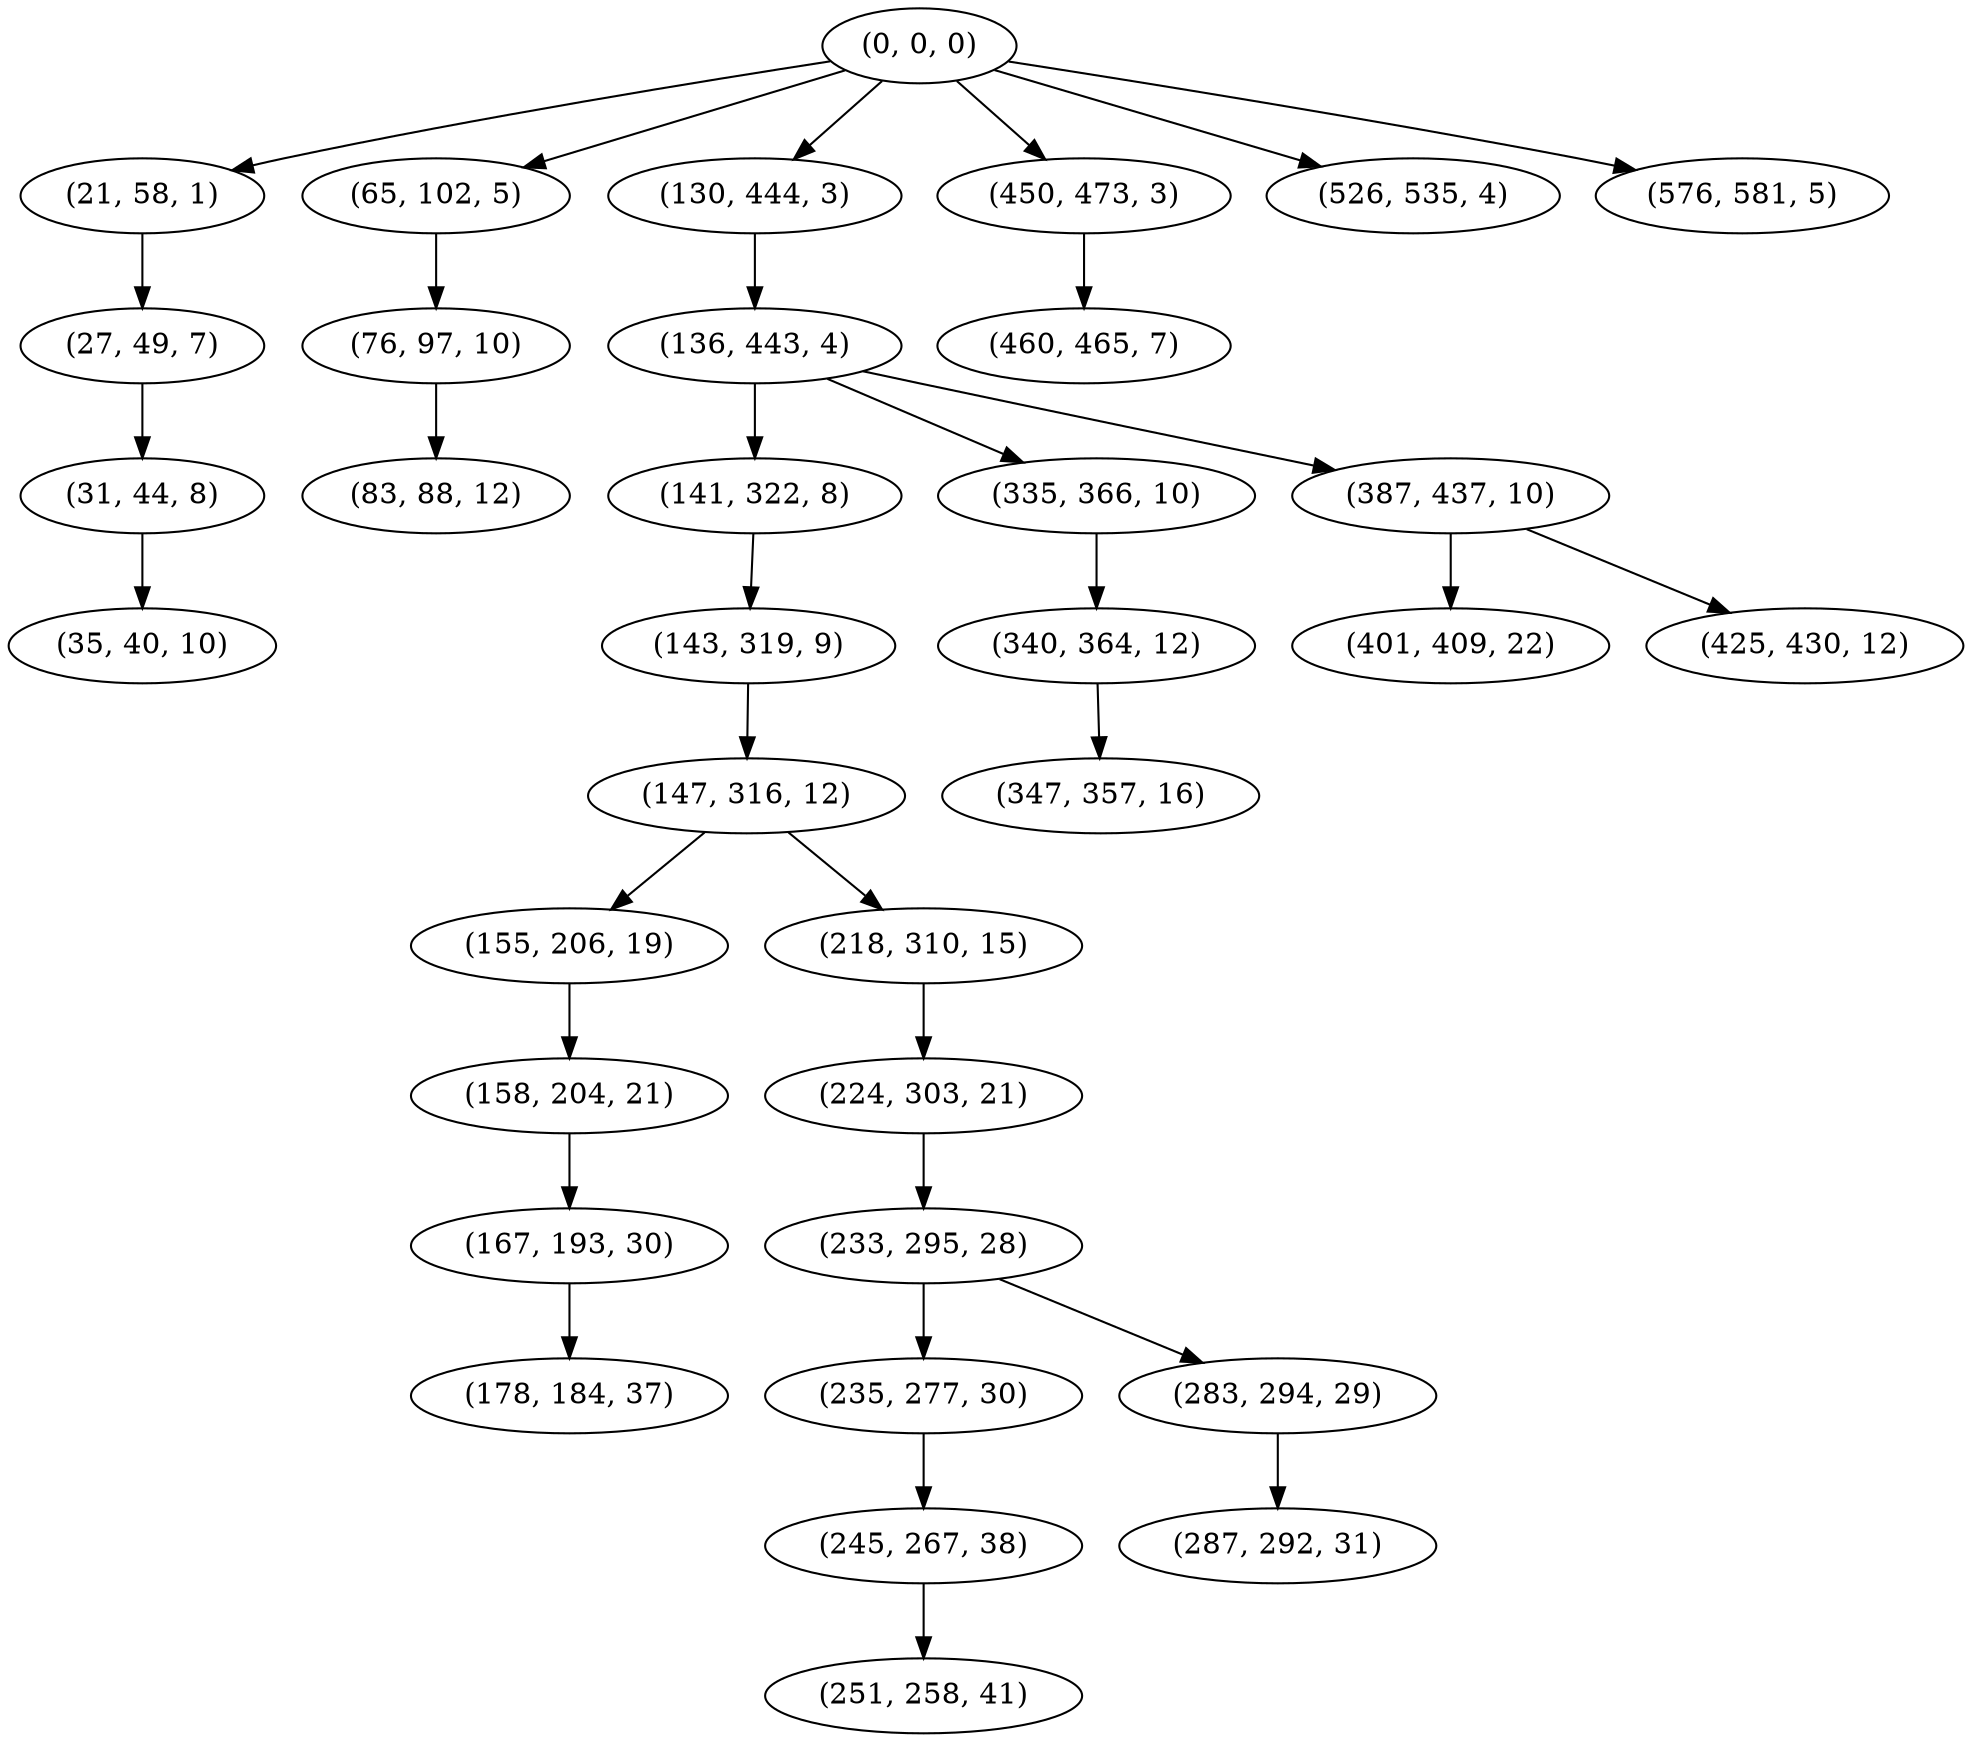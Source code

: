 digraph tree {
    "(0, 0, 0)";
    "(21, 58, 1)";
    "(27, 49, 7)";
    "(31, 44, 8)";
    "(35, 40, 10)";
    "(65, 102, 5)";
    "(76, 97, 10)";
    "(83, 88, 12)";
    "(130, 444, 3)";
    "(136, 443, 4)";
    "(141, 322, 8)";
    "(143, 319, 9)";
    "(147, 316, 12)";
    "(155, 206, 19)";
    "(158, 204, 21)";
    "(167, 193, 30)";
    "(178, 184, 37)";
    "(218, 310, 15)";
    "(224, 303, 21)";
    "(233, 295, 28)";
    "(235, 277, 30)";
    "(245, 267, 38)";
    "(251, 258, 41)";
    "(283, 294, 29)";
    "(287, 292, 31)";
    "(335, 366, 10)";
    "(340, 364, 12)";
    "(347, 357, 16)";
    "(387, 437, 10)";
    "(401, 409, 22)";
    "(425, 430, 12)";
    "(450, 473, 3)";
    "(460, 465, 7)";
    "(526, 535, 4)";
    "(576, 581, 5)";
    "(0, 0, 0)" -> "(21, 58, 1)";
    "(0, 0, 0)" -> "(65, 102, 5)";
    "(0, 0, 0)" -> "(130, 444, 3)";
    "(0, 0, 0)" -> "(450, 473, 3)";
    "(0, 0, 0)" -> "(526, 535, 4)";
    "(0, 0, 0)" -> "(576, 581, 5)";
    "(21, 58, 1)" -> "(27, 49, 7)";
    "(27, 49, 7)" -> "(31, 44, 8)";
    "(31, 44, 8)" -> "(35, 40, 10)";
    "(65, 102, 5)" -> "(76, 97, 10)";
    "(76, 97, 10)" -> "(83, 88, 12)";
    "(130, 444, 3)" -> "(136, 443, 4)";
    "(136, 443, 4)" -> "(141, 322, 8)";
    "(136, 443, 4)" -> "(335, 366, 10)";
    "(136, 443, 4)" -> "(387, 437, 10)";
    "(141, 322, 8)" -> "(143, 319, 9)";
    "(143, 319, 9)" -> "(147, 316, 12)";
    "(147, 316, 12)" -> "(155, 206, 19)";
    "(147, 316, 12)" -> "(218, 310, 15)";
    "(155, 206, 19)" -> "(158, 204, 21)";
    "(158, 204, 21)" -> "(167, 193, 30)";
    "(167, 193, 30)" -> "(178, 184, 37)";
    "(218, 310, 15)" -> "(224, 303, 21)";
    "(224, 303, 21)" -> "(233, 295, 28)";
    "(233, 295, 28)" -> "(235, 277, 30)";
    "(233, 295, 28)" -> "(283, 294, 29)";
    "(235, 277, 30)" -> "(245, 267, 38)";
    "(245, 267, 38)" -> "(251, 258, 41)";
    "(283, 294, 29)" -> "(287, 292, 31)";
    "(335, 366, 10)" -> "(340, 364, 12)";
    "(340, 364, 12)" -> "(347, 357, 16)";
    "(387, 437, 10)" -> "(401, 409, 22)";
    "(387, 437, 10)" -> "(425, 430, 12)";
    "(450, 473, 3)" -> "(460, 465, 7)";
}

